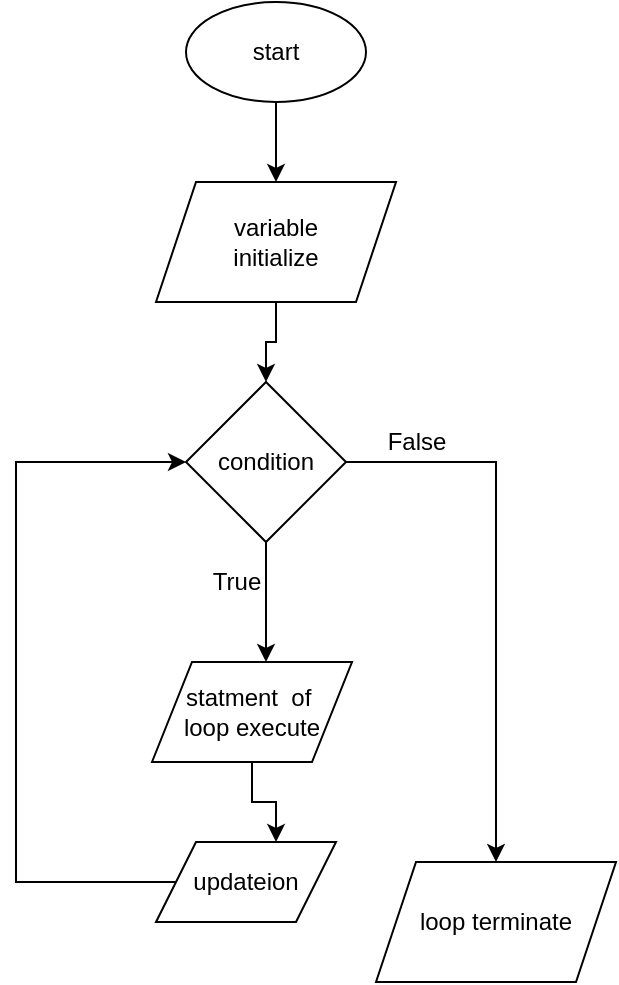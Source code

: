 <mxfile version="20.2.4" type="device"><diagram id="ubpFXd71h4PsyOlOq_9a" name="Page-1"><mxGraphModel dx="868" dy="425" grid="1" gridSize="10" guides="1" tooltips="1" connect="1" arrows="1" fold="1" page="1" pageScale="1" pageWidth="850" pageHeight="1100" math="0" shadow="0"><root><mxCell id="0"/><mxCell id="1" parent="0"/><mxCell id="nX-YXbATi-qsbcOhr7uN-3" style="edgeStyle=orthogonalEdgeStyle;rounded=0;orthogonalLoop=1;jettySize=auto;html=1;entryX=0.5;entryY=0;entryDx=0;entryDy=0;" edge="1" parent="1" source="nX-YXbATi-qsbcOhr7uN-1" target="nX-YXbATi-qsbcOhr7uN-2"><mxGeometry relative="1" as="geometry"/></mxCell><mxCell id="nX-YXbATi-qsbcOhr7uN-1" value="start" style="ellipse;whiteSpace=wrap;html=1;" vertex="1" parent="1"><mxGeometry x="335" y="30" width="90" height="50" as="geometry"/></mxCell><mxCell id="nX-YXbATi-qsbcOhr7uN-8" style="edgeStyle=orthogonalEdgeStyle;rounded=0;orthogonalLoop=1;jettySize=auto;html=1;" edge="1" parent="1" source="nX-YXbATi-qsbcOhr7uN-2" target="nX-YXbATi-qsbcOhr7uN-4"><mxGeometry relative="1" as="geometry"/></mxCell><mxCell id="nX-YXbATi-qsbcOhr7uN-2" value="variable&lt;br&gt;initialize" style="shape=parallelogram;perimeter=parallelogramPerimeter;whiteSpace=wrap;html=1;fixedSize=1;" vertex="1" parent="1"><mxGeometry x="320" y="120" width="120" height="60" as="geometry"/></mxCell><mxCell id="nX-YXbATi-qsbcOhr7uN-9" style="edgeStyle=orthogonalEdgeStyle;rounded=0;orthogonalLoop=1;jettySize=auto;html=1;entryX=0.57;entryY=0;entryDx=0;entryDy=0;entryPerimeter=0;" edge="1" parent="1" source="nX-YXbATi-qsbcOhr7uN-4" target="nX-YXbATi-qsbcOhr7uN-5"><mxGeometry relative="1" as="geometry"/></mxCell><mxCell id="nX-YXbATi-qsbcOhr7uN-11" style="edgeStyle=orthogonalEdgeStyle;rounded=0;orthogonalLoop=1;jettySize=auto;html=1;" edge="1" parent="1" source="nX-YXbATi-qsbcOhr7uN-4" target="nX-YXbATi-qsbcOhr7uN-12"><mxGeometry relative="1" as="geometry"><mxPoint x="490" y="490" as="targetPoint"/></mxGeometry></mxCell><mxCell id="nX-YXbATi-qsbcOhr7uN-4" value="condition" style="rhombus;whiteSpace=wrap;html=1;" vertex="1" parent="1"><mxGeometry x="335" y="220" width="80" height="80" as="geometry"/></mxCell><mxCell id="nX-YXbATi-qsbcOhr7uN-10" style="edgeStyle=orthogonalEdgeStyle;rounded=0;orthogonalLoop=1;jettySize=auto;html=1;entryX=0.667;entryY=0;entryDx=0;entryDy=0;entryPerimeter=0;" edge="1" parent="1" source="nX-YXbATi-qsbcOhr7uN-5" target="nX-YXbATi-qsbcOhr7uN-6"><mxGeometry relative="1" as="geometry"/></mxCell><mxCell id="nX-YXbATi-qsbcOhr7uN-5" value="statment&amp;nbsp; of&amp;nbsp;&lt;br&gt;loop execute" style="shape=parallelogram;perimeter=parallelogramPerimeter;whiteSpace=wrap;html=1;fixedSize=1;" vertex="1" parent="1"><mxGeometry x="318" y="360" width="100" height="50" as="geometry"/></mxCell><mxCell id="nX-YXbATi-qsbcOhr7uN-7" style="edgeStyle=orthogonalEdgeStyle;rounded=0;orthogonalLoop=1;jettySize=auto;html=1;entryX=0;entryY=0.5;entryDx=0;entryDy=0;" edge="1" parent="1" source="nX-YXbATi-qsbcOhr7uN-6" target="nX-YXbATi-qsbcOhr7uN-4"><mxGeometry relative="1" as="geometry"><Array as="points"><mxPoint x="250" y="470"/><mxPoint x="250" y="260"/></Array></mxGeometry></mxCell><mxCell id="nX-YXbATi-qsbcOhr7uN-6" value="updateion" style="shape=parallelogram;perimeter=parallelogramPerimeter;whiteSpace=wrap;html=1;fixedSize=1;" vertex="1" parent="1"><mxGeometry x="320" y="450" width="90" height="40" as="geometry"/></mxCell><mxCell id="nX-YXbATi-qsbcOhr7uN-12" value="loop terminate" style="shape=parallelogram;perimeter=parallelogramPerimeter;whiteSpace=wrap;html=1;fixedSize=1;" vertex="1" parent="1"><mxGeometry x="430" y="460" width="120" height="60" as="geometry"/></mxCell><mxCell id="nX-YXbATi-qsbcOhr7uN-13" value="False" style="text;html=1;align=center;verticalAlign=middle;resizable=0;points=[];autosize=1;strokeColor=none;fillColor=none;" vertex="1" parent="1"><mxGeometry x="425" y="235" width="50" height="30" as="geometry"/></mxCell><mxCell id="nX-YXbATi-qsbcOhr7uN-14" value="True" style="text;html=1;align=center;verticalAlign=middle;resizable=0;points=[];autosize=1;strokeColor=none;fillColor=none;" vertex="1" parent="1"><mxGeometry x="335" y="305" width="50" height="30" as="geometry"/></mxCell></root></mxGraphModel></diagram></mxfile>